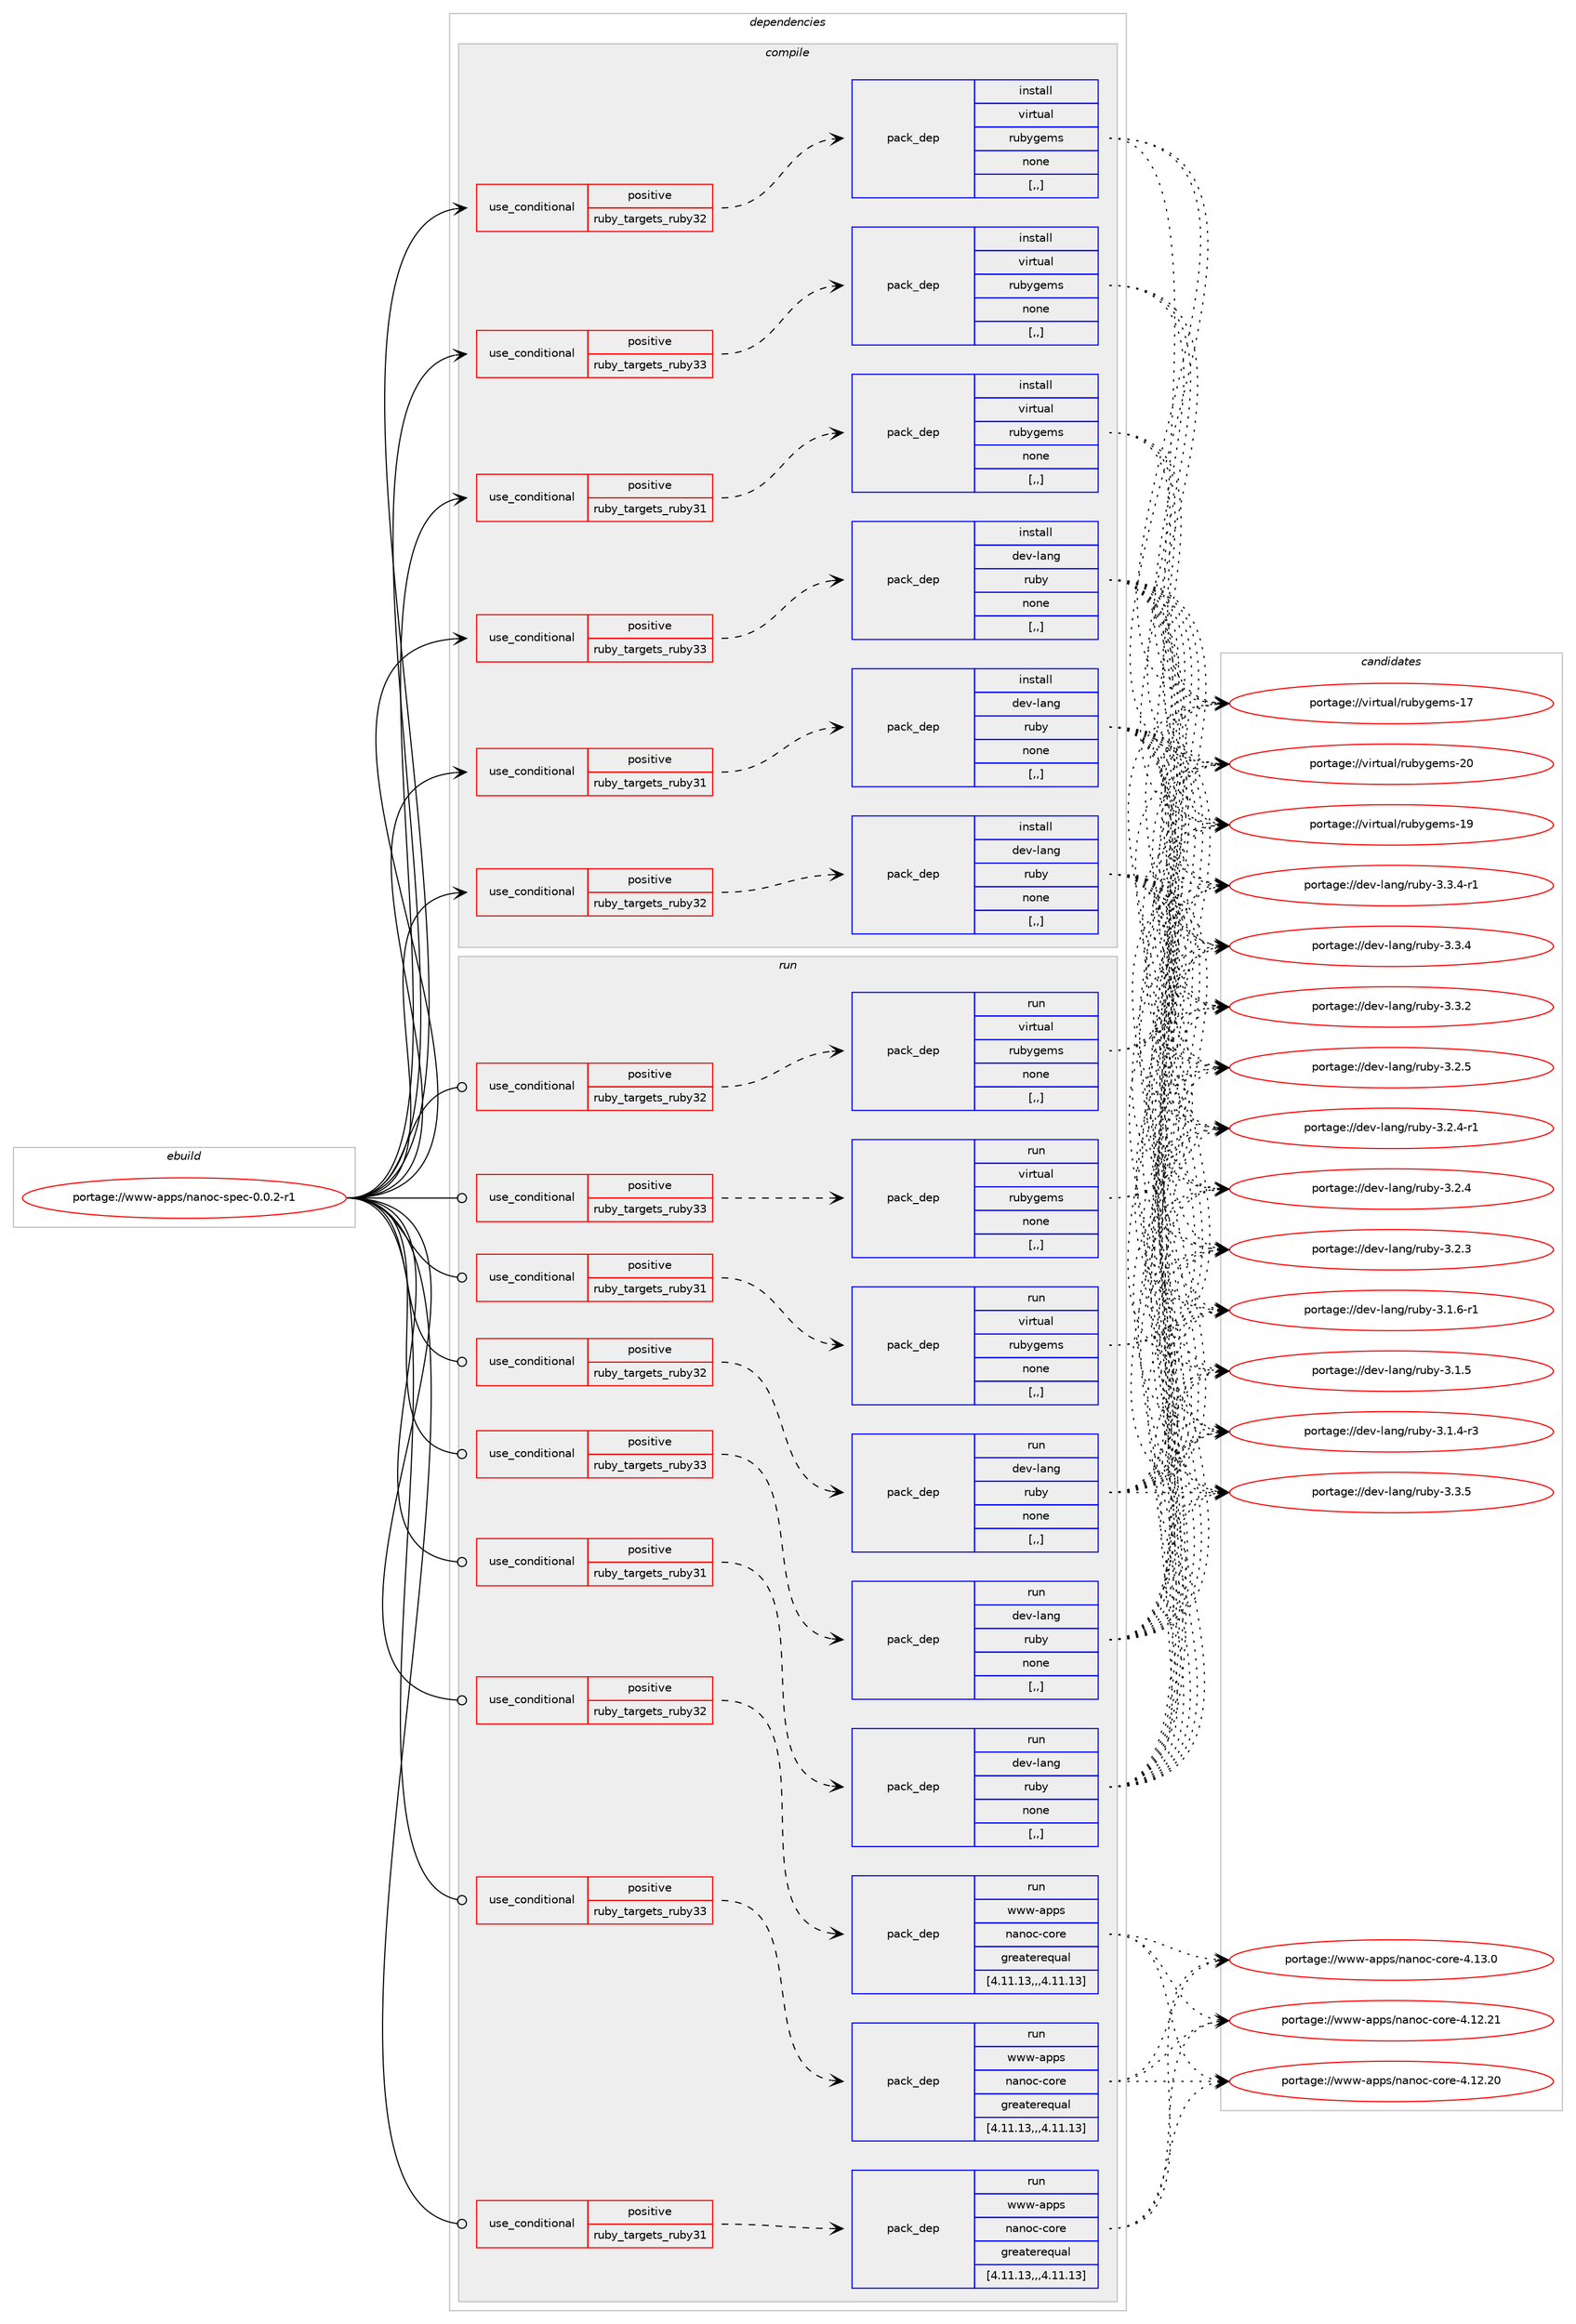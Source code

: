 digraph prolog {

# *************
# Graph options
# *************

newrank=true;
concentrate=true;
compound=true;
graph [rankdir=LR,fontname=Helvetica,fontsize=10,ranksep=1.5];#, ranksep=2.5, nodesep=0.2];
edge  [arrowhead=vee];
node  [fontname=Helvetica,fontsize=10];

# **********
# The ebuild
# **********

subgraph cluster_leftcol {
color=gray;
label=<<i>ebuild</i>>;
id [label="portage://www-apps/nanoc-spec-0.0.2-r1", color=red, width=4, href="../www-apps/nanoc-spec-0.0.2-r1.svg"];
}

# ****************
# The dependencies
# ****************

subgraph cluster_midcol {
color=gray;
label=<<i>dependencies</i>>;
subgraph cluster_compile {
fillcolor="#eeeeee";
style=filled;
label=<<i>compile</i>>;
subgraph cond253622 {
dependency959221 [label=<<TABLE BORDER="0" CELLBORDER="1" CELLSPACING="0" CELLPADDING="4"><TR><TD ROWSPAN="3" CELLPADDING="10">use_conditional</TD></TR><TR><TD>positive</TD></TR><TR><TD>ruby_targets_ruby31</TD></TR></TABLE>>, shape=none, color=red];
subgraph pack698568 {
dependency959222 [label=<<TABLE BORDER="0" CELLBORDER="1" CELLSPACING="0" CELLPADDING="4" WIDTH="220"><TR><TD ROWSPAN="6" CELLPADDING="30">pack_dep</TD></TR><TR><TD WIDTH="110">install</TD></TR><TR><TD>dev-lang</TD></TR><TR><TD>ruby</TD></TR><TR><TD>none</TD></TR><TR><TD>[,,]</TD></TR></TABLE>>, shape=none, color=blue];
}
dependency959221:e -> dependency959222:w [weight=20,style="dashed",arrowhead="vee"];
}
id:e -> dependency959221:w [weight=20,style="solid",arrowhead="vee"];
subgraph cond253623 {
dependency959223 [label=<<TABLE BORDER="0" CELLBORDER="1" CELLSPACING="0" CELLPADDING="4"><TR><TD ROWSPAN="3" CELLPADDING="10">use_conditional</TD></TR><TR><TD>positive</TD></TR><TR><TD>ruby_targets_ruby31</TD></TR></TABLE>>, shape=none, color=red];
subgraph pack698569 {
dependency959224 [label=<<TABLE BORDER="0" CELLBORDER="1" CELLSPACING="0" CELLPADDING="4" WIDTH="220"><TR><TD ROWSPAN="6" CELLPADDING="30">pack_dep</TD></TR><TR><TD WIDTH="110">install</TD></TR><TR><TD>virtual</TD></TR><TR><TD>rubygems</TD></TR><TR><TD>none</TD></TR><TR><TD>[,,]</TD></TR></TABLE>>, shape=none, color=blue];
}
dependency959223:e -> dependency959224:w [weight=20,style="dashed",arrowhead="vee"];
}
id:e -> dependency959223:w [weight=20,style="solid",arrowhead="vee"];
subgraph cond253624 {
dependency959225 [label=<<TABLE BORDER="0" CELLBORDER="1" CELLSPACING="0" CELLPADDING="4"><TR><TD ROWSPAN="3" CELLPADDING="10">use_conditional</TD></TR><TR><TD>positive</TD></TR><TR><TD>ruby_targets_ruby32</TD></TR></TABLE>>, shape=none, color=red];
subgraph pack698570 {
dependency959226 [label=<<TABLE BORDER="0" CELLBORDER="1" CELLSPACING="0" CELLPADDING="4" WIDTH="220"><TR><TD ROWSPAN="6" CELLPADDING="30">pack_dep</TD></TR><TR><TD WIDTH="110">install</TD></TR><TR><TD>dev-lang</TD></TR><TR><TD>ruby</TD></TR><TR><TD>none</TD></TR><TR><TD>[,,]</TD></TR></TABLE>>, shape=none, color=blue];
}
dependency959225:e -> dependency959226:w [weight=20,style="dashed",arrowhead="vee"];
}
id:e -> dependency959225:w [weight=20,style="solid",arrowhead="vee"];
subgraph cond253625 {
dependency959227 [label=<<TABLE BORDER="0" CELLBORDER="1" CELLSPACING="0" CELLPADDING="4"><TR><TD ROWSPAN="3" CELLPADDING="10">use_conditional</TD></TR><TR><TD>positive</TD></TR><TR><TD>ruby_targets_ruby32</TD></TR></TABLE>>, shape=none, color=red];
subgraph pack698571 {
dependency959228 [label=<<TABLE BORDER="0" CELLBORDER="1" CELLSPACING="0" CELLPADDING="4" WIDTH="220"><TR><TD ROWSPAN="6" CELLPADDING="30">pack_dep</TD></TR><TR><TD WIDTH="110">install</TD></TR><TR><TD>virtual</TD></TR><TR><TD>rubygems</TD></TR><TR><TD>none</TD></TR><TR><TD>[,,]</TD></TR></TABLE>>, shape=none, color=blue];
}
dependency959227:e -> dependency959228:w [weight=20,style="dashed",arrowhead="vee"];
}
id:e -> dependency959227:w [weight=20,style="solid",arrowhead="vee"];
subgraph cond253626 {
dependency959229 [label=<<TABLE BORDER="0" CELLBORDER="1" CELLSPACING="0" CELLPADDING="4"><TR><TD ROWSPAN="3" CELLPADDING="10">use_conditional</TD></TR><TR><TD>positive</TD></TR><TR><TD>ruby_targets_ruby33</TD></TR></TABLE>>, shape=none, color=red];
subgraph pack698572 {
dependency959230 [label=<<TABLE BORDER="0" CELLBORDER="1" CELLSPACING="0" CELLPADDING="4" WIDTH="220"><TR><TD ROWSPAN="6" CELLPADDING="30">pack_dep</TD></TR><TR><TD WIDTH="110">install</TD></TR><TR><TD>dev-lang</TD></TR><TR><TD>ruby</TD></TR><TR><TD>none</TD></TR><TR><TD>[,,]</TD></TR></TABLE>>, shape=none, color=blue];
}
dependency959229:e -> dependency959230:w [weight=20,style="dashed",arrowhead="vee"];
}
id:e -> dependency959229:w [weight=20,style="solid",arrowhead="vee"];
subgraph cond253627 {
dependency959231 [label=<<TABLE BORDER="0" CELLBORDER="1" CELLSPACING="0" CELLPADDING="4"><TR><TD ROWSPAN="3" CELLPADDING="10">use_conditional</TD></TR><TR><TD>positive</TD></TR><TR><TD>ruby_targets_ruby33</TD></TR></TABLE>>, shape=none, color=red];
subgraph pack698573 {
dependency959232 [label=<<TABLE BORDER="0" CELLBORDER="1" CELLSPACING="0" CELLPADDING="4" WIDTH="220"><TR><TD ROWSPAN="6" CELLPADDING="30">pack_dep</TD></TR><TR><TD WIDTH="110">install</TD></TR><TR><TD>virtual</TD></TR><TR><TD>rubygems</TD></TR><TR><TD>none</TD></TR><TR><TD>[,,]</TD></TR></TABLE>>, shape=none, color=blue];
}
dependency959231:e -> dependency959232:w [weight=20,style="dashed",arrowhead="vee"];
}
id:e -> dependency959231:w [weight=20,style="solid",arrowhead="vee"];
}
subgraph cluster_compileandrun {
fillcolor="#eeeeee";
style=filled;
label=<<i>compile and run</i>>;
}
subgraph cluster_run {
fillcolor="#eeeeee";
style=filled;
label=<<i>run</i>>;
subgraph cond253628 {
dependency959233 [label=<<TABLE BORDER="0" CELLBORDER="1" CELLSPACING="0" CELLPADDING="4"><TR><TD ROWSPAN="3" CELLPADDING="10">use_conditional</TD></TR><TR><TD>positive</TD></TR><TR><TD>ruby_targets_ruby31</TD></TR></TABLE>>, shape=none, color=red];
subgraph pack698574 {
dependency959234 [label=<<TABLE BORDER="0" CELLBORDER="1" CELLSPACING="0" CELLPADDING="4" WIDTH="220"><TR><TD ROWSPAN="6" CELLPADDING="30">pack_dep</TD></TR><TR><TD WIDTH="110">run</TD></TR><TR><TD>dev-lang</TD></TR><TR><TD>ruby</TD></TR><TR><TD>none</TD></TR><TR><TD>[,,]</TD></TR></TABLE>>, shape=none, color=blue];
}
dependency959233:e -> dependency959234:w [weight=20,style="dashed",arrowhead="vee"];
}
id:e -> dependency959233:w [weight=20,style="solid",arrowhead="odot"];
subgraph cond253629 {
dependency959235 [label=<<TABLE BORDER="0" CELLBORDER="1" CELLSPACING="0" CELLPADDING="4"><TR><TD ROWSPAN="3" CELLPADDING="10">use_conditional</TD></TR><TR><TD>positive</TD></TR><TR><TD>ruby_targets_ruby31</TD></TR></TABLE>>, shape=none, color=red];
subgraph pack698575 {
dependency959236 [label=<<TABLE BORDER="0" CELLBORDER="1" CELLSPACING="0" CELLPADDING="4" WIDTH="220"><TR><TD ROWSPAN="6" CELLPADDING="30">pack_dep</TD></TR><TR><TD WIDTH="110">run</TD></TR><TR><TD>virtual</TD></TR><TR><TD>rubygems</TD></TR><TR><TD>none</TD></TR><TR><TD>[,,]</TD></TR></TABLE>>, shape=none, color=blue];
}
dependency959235:e -> dependency959236:w [weight=20,style="dashed",arrowhead="vee"];
}
id:e -> dependency959235:w [weight=20,style="solid",arrowhead="odot"];
subgraph cond253630 {
dependency959237 [label=<<TABLE BORDER="0" CELLBORDER="1" CELLSPACING="0" CELLPADDING="4"><TR><TD ROWSPAN="3" CELLPADDING="10">use_conditional</TD></TR><TR><TD>positive</TD></TR><TR><TD>ruby_targets_ruby31</TD></TR></TABLE>>, shape=none, color=red];
subgraph pack698576 {
dependency959238 [label=<<TABLE BORDER="0" CELLBORDER="1" CELLSPACING="0" CELLPADDING="4" WIDTH="220"><TR><TD ROWSPAN="6" CELLPADDING="30">pack_dep</TD></TR><TR><TD WIDTH="110">run</TD></TR><TR><TD>www-apps</TD></TR><TR><TD>nanoc-core</TD></TR><TR><TD>greaterequal</TD></TR><TR><TD>[4.11.13,,,4.11.13]</TD></TR></TABLE>>, shape=none, color=blue];
}
dependency959237:e -> dependency959238:w [weight=20,style="dashed",arrowhead="vee"];
}
id:e -> dependency959237:w [weight=20,style="solid",arrowhead="odot"];
subgraph cond253631 {
dependency959239 [label=<<TABLE BORDER="0" CELLBORDER="1" CELLSPACING="0" CELLPADDING="4"><TR><TD ROWSPAN="3" CELLPADDING="10">use_conditional</TD></TR><TR><TD>positive</TD></TR><TR><TD>ruby_targets_ruby32</TD></TR></TABLE>>, shape=none, color=red];
subgraph pack698577 {
dependency959240 [label=<<TABLE BORDER="0" CELLBORDER="1" CELLSPACING="0" CELLPADDING="4" WIDTH="220"><TR><TD ROWSPAN="6" CELLPADDING="30">pack_dep</TD></TR><TR><TD WIDTH="110">run</TD></TR><TR><TD>dev-lang</TD></TR><TR><TD>ruby</TD></TR><TR><TD>none</TD></TR><TR><TD>[,,]</TD></TR></TABLE>>, shape=none, color=blue];
}
dependency959239:e -> dependency959240:w [weight=20,style="dashed",arrowhead="vee"];
}
id:e -> dependency959239:w [weight=20,style="solid",arrowhead="odot"];
subgraph cond253632 {
dependency959241 [label=<<TABLE BORDER="0" CELLBORDER="1" CELLSPACING="0" CELLPADDING="4"><TR><TD ROWSPAN="3" CELLPADDING="10">use_conditional</TD></TR><TR><TD>positive</TD></TR><TR><TD>ruby_targets_ruby32</TD></TR></TABLE>>, shape=none, color=red];
subgraph pack698578 {
dependency959242 [label=<<TABLE BORDER="0" CELLBORDER="1" CELLSPACING="0" CELLPADDING="4" WIDTH="220"><TR><TD ROWSPAN="6" CELLPADDING="30">pack_dep</TD></TR><TR><TD WIDTH="110">run</TD></TR><TR><TD>virtual</TD></TR><TR><TD>rubygems</TD></TR><TR><TD>none</TD></TR><TR><TD>[,,]</TD></TR></TABLE>>, shape=none, color=blue];
}
dependency959241:e -> dependency959242:w [weight=20,style="dashed",arrowhead="vee"];
}
id:e -> dependency959241:w [weight=20,style="solid",arrowhead="odot"];
subgraph cond253633 {
dependency959243 [label=<<TABLE BORDER="0" CELLBORDER="1" CELLSPACING="0" CELLPADDING="4"><TR><TD ROWSPAN="3" CELLPADDING="10">use_conditional</TD></TR><TR><TD>positive</TD></TR><TR><TD>ruby_targets_ruby32</TD></TR></TABLE>>, shape=none, color=red];
subgraph pack698579 {
dependency959244 [label=<<TABLE BORDER="0" CELLBORDER="1" CELLSPACING="0" CELLPADDING="4" WIDTH="220"><TR><TD ROWSPAN="6" CELLPADDING="30">pack_dep</TD></TR><TR><TD WIDTH="110">run</TD></TR><TR><TD>www-apps</TD></TR><TR><TD>nanoc-core</TD></TR><TR><TD>greaterequal</TD></TR><TR><TD>[4.11.13,,,4.11.13]</TD></TR></TABLE>>, shape=none, color=blue];
}
dependency959243:e -> dependency959244:w [weight=20,style="dashed",arrowhead="vee"];
}
id:e -> dependency959243:w [weight=20,style="solid",arrowhead="odot"];
subgraph cond253634 {
dependency959245 [label=<<TABLE BORDER="0" CELLBORDER="1" CELLSPACING="0" CELLPADDING="4"><TR><TD ROWSPAN="3" CELLPADDING="10">use_conditional</TD></TR><TR><TD>positive</TD></TR><TR><TD>ruby_targets_ruby33</TD></TR></TABLE>>, shape=none, color=red];
subgraph pack698580 {
dependency959246 [label=<<TABLE BORDER="0" CELLBORDER="1" CELLSPACING="0" CELLPADDING="4" WIDTH="220"><TR><TD ROWSPAN="6" CELLPADDING="30">pack_dep</TD></TR><TR><TD WIDTH="110">run</TD></TR><TR><TD>dev-lang</TD></TR><TR><TD>ruby</TD></TR><TR><TD>none</TD></TR><TR><TD>[,,]</TD></TR></TABLE>>, shape=none, color=blue];
}
dependency959245:e -> dependency959246:w [weight=20,style="dashed",arrowhead="vee"];
}
id:e -> dependency959245:w [weight=20,style="solid",arrowhead="odot"];
subgraph cond253635 {
dependency959247 [label=<<TABLE BORDER="0" CELLBORDER="1" CELLSPACING="0" CELLPADDING="4"><TR><TD ROWSPAN="3" CELLPADDING="10">use_conditional</TD></TR><TR><TD>positive</TD></TR><TR><TD>ruby_targets_ruby33</TD></TR></TABLE>>, shape=none, color=red];
subgraph pack698581 {
dependency959248 [label=<<TABLE BORDER="0" CELLBORDER="1" CELLSPACING="0" CELLPADDING="4" WIDTH="220"><TR><TD ROWSPAN="6" CELLPADDING="30">pack_dep</TD></TR><TR><TD WIDTH="110">run</TD></TR><TR><TD>virtual</TD></TR><TR><TD>rubygems</TD></TR><TR><TD>none</TD></TR><TR><TD>[,,]</TD></TR></TABLE>>, shape=none, color=blue];
}
dependency959247:e -> dependency959248:w [weight=20,style="dashed",arrowhead="vee"];
}
id:e -> dependency959247:w [weight=20,style="solid",arrowhead="odot"];
subgraph cond253636 {
dependency959249 [label=<<TABLE BORDER="0" CELLBORDER="1" CELLSPACING="0" CELLPADDING="4"><TR><TD ROWSPAN="3" CELLPADDING="10">use_conditional</TD></TR><TR><TD>positive</TD></TR><TR><TD>ruby_targets_ruby33</TD></TR></TABLE>>, shape=none, color=red];
subgraph pack698582 {
dependency959250 [label=<<TABLE BORDER="0" CELLBORDER="1" CELLSPACING="0" CELLPADDING="4" WIDTH="220"><TR><TD ROWSPAN="6" CELLPADDING="30">pack_dep</TD></TR><TR><TD WIDTH="110">run</TD></TR><TR><TD>www-apps</TD></TR><TR><TD>nanoc-core</TD></TR><TR><TD>greaterequal</TD></TR><TR><TD>[4.11.13,,,4.11.13]</TD></TR></TABLE>>, shape=none, color=blue];
}
dependency959249:e -> dependency959250:w [weight=20,style="dashed",arrowhead="vee"];
}
id:e -> dependency959249:w [weight=20,style="solid",arrowhead="odot"];
}
}

# **************
# The candidates
# **************

subgraph cluster_choices {
rank=same;
color=gray;
label=<<i>candidates</i>>;

subgraph choice698568 {
color=black;
nodesep=1;
choice10010111845108971101034711411798121455146514653 [label="portage://dev-lang/ruby-3.3.5", color=red, width=4,href="../dev-lang/ruby-3.3.5.svg"];
choice100101118451089711010347114117981214551465146524511449 [label="portage://dev-lang/ruby-3.3.4-r1", color=red, width=4,href="../dev-lang/ruby-3.3.4-r1.svg"];
choice10010111845108971101034711411798121455146514652 [label="portage://dev-lang/ruby-3.3.4", color=red, width=4,href="../dev-lang/ruby-3.3.4.svg"];
choice10010111845108971101034711411798121455146514650 [label="portage://dev-lang/ruby-3.3.2", color=red, width=4,href="../dev-lang/ruby-3.3.2.svg"];
choice10010111845108971101034711411798121455146504653 [label="portage://dev-lang/ruby-3.2.5", color=red, width=4,href="../dev-lang/ruby-3.2.5.svg"];
choice100101118451089711010347114117981214551465046524511449 [label="portage://dev-lang/ruby-3.2.4-r1", color=red, width=4,href="../dev-lang/ruby-3.2.4-r1.svg"];
choice10010111845108971101034711411798121455146504652 [label="portage://dev-lang/ruby-3.2.4", color=red, width=4,href="../dev-lang/ruby-3.2.4.svg"];
choice10010111845108971101034711411798121455146504651 [label="portage://dev-lang/ruby-3.2.3", color=red, width=4,href="../dev-lang/ruby-3.2.3.svg"];
choice100101118451089711010347114117981214551464946544511449 [label="portage://dev-lang/ruby-3.1.6-r1", color=red, width=4,href="../dev-lang/ruby-3.1.6-r1.svg"];
choice10010111845108971101034711411798121455146494653 [label="portage://dev-lang/ruby-3.1.5", color=red, width=4,href="../dev-lang/ruby-3.1.5.svg"];
choice100101118451089711010347114117981214551464946524511451 [label="portage://dev-lang/ruby-3.1.4-r3", color=red, width=4,href="../dev-lang/ruby-3.1.4-r3.svg"];
dependency959222:e -> choice10010111845108971101034711411798121455146514653:w [style=dotted,weight="100"];
dependency959222:e -> choice100101118451089711010347114117981214551465146524511449:w [style=dotted,weight="100"];
dependency959222:e -> choice10010111845108971101034711411798121455146514652:w [style=dotted,weight="100"];
dependency959222:e -> choice10010111845108971101034711411798121455146514650:w [style=dotted,weight="100"];
dependency959222:e -> choice10010111845108971101034711411798121455146504653:w [style=dotted,weight="100"];
dependency959222:e -> choice100101118451089711010347114117981214551465046524511449:w [style=dotted,weight="100"];
dependency959222:e -> choice10010111845108971101034711411798121455146504652:w [style=dotted,weight="100"];
dependency959222:e -> choice10010111845108971101034711411798121455146504651:w [style=dotted,weight="100"];
dependency959222:e -> choice100101118451089711010347114117981214551464946544511449:w [style=dotted,weight="100"];
dependency959222:e -> choice10010111845108971101034711411798121455146494653:w [style=dotted,weight="100"];
dependency959222:e -> choice100101118451089711010347114117981214551464946524511451:w [style=dotted,weight="100"];
}
subgraph choice698569 {
color=black;
nodesep=1;
choice118105114116117971084711411798121103101109115455048 [label="portage://virtual/rubygems-20", color=red, width=4,href="../virtual/rubygems-20.svg"];
choice118105114116117971084711411798121103101109115454957 [label="portage://virtual/rubygems-19", color=red, width=4,href="../virtual/rubygems-19.svg"];
choice118105114116117971084711411798121103101109115454955 [label="portage://virtual/rubygems-17", color=red, width=4,href="../virtual/rubygems-17.svg"];
dependency959224:e -> choice118105114116117971084711411798121103101109115455048:w [style=dotted,weight="100"];
dependency959224:e -> choice118105114116117971084711411798121103101109115454957:w [style=dotted,weight="100"];
dependency959224:e -> choice118105114116117971084711411798121103101109115454955:w [style=dotted,weight="100"];
}
subgraph choice698570 {
color=black;
nodesep=1;
choice10010111845108971101034711411798121455146514653 [label="portage://dev-lang/ruby-3.3.5", color=red, width=4,href="../dev-lang/ruby-3.3.5.svg"];
choice100101118451089711010347114117981214551465146524511449 [label="portage://dev-lang/ruby-3.3.4-r1", color=red, width=4,href="../dev-lang/ruby-3.3.4-r1.svg"];
choice10010111845108971101034711411798121455146514652 [label="portage://dev-lang/ruby-3.3.4", color=red, width=4,href="../dev-lang/ruby-3.3.4.svg"];
choice10010111845108971101034711411798121455146514650 [label="portage://dev-lang/ruby-3.3.2", color=red, width=4,href="../dev-lang/ruby-3.3.2.svg"];
choice10010111845108971101034711411798121455146504653 [label="portage://dev-lang/ruby-3.2.5", color=red, width=4,href="../dev-lang/ruby-3.2.5.svg"];
choice100101118451089711010347114117981214551465046524511449 [label="portage://dev-lang/ruby-3.2.4-r1", color=red, width=4,href="../dev-lang/ruby-3.2.4-r1.svg"];
choice10010111845108971101034711411798121455146504652 [label="portage://dev-lang/ruby-3.2.4", color=red, width=4,href="../dev-lang/ruby-3.2.4.svg"];
choice10010111845108971101034711411798121455146504651 [label="portage://dev-lang/ruby-3.2.3", color=red, width=4,href="../dev-lang/ruby-3.2.3.svg"];
choice100101118451089711010347114117981214551464946544511449 [label="portage://dev-lang/ruby-3.1.6-r1", color=red, width=4,href="../dev-lang/ruby-3.1.6-r1.svg"];
choice10010111845108971101034711411798121455146494653 [label="portage://dev-lang/ruby-3.1.5", color=red, width=4,href="../dev-lang/ruby-3.1.5.svg"];
choice100101118451089711010347114117981214551464946524511451 [label="portage://dev-lang/ruby-3.1.4-r3", color=red, width=4,href="../dev-lang/ruby-3.1.4-r3.svg"];
dependency959226:e -> choice10010111845108971101034711411798121455146514653:w [style=dotted,weight="100"];
dependency959226:e -> choice100101118451089711010347114117981214551465146524511449:w [style=dotted,weight="100"];
dependency959226:e -> choice10010111845108971101034711411798121455146514652:w [style=dotted,weight="100"];
dependency959226:e -> choice10010111845108971101034711411798121455146514650:w [style=dotted,weight="100"];
dependency959226:e -> choice10010111845108971101034711411798121455146504653:w [style=dotted,weight="100"];
dependency959226:e -> choice100101118451089711010347114117981214551465046524511449:w [style=dotted,weight="100"];
dependency959226:e -> choice10010111845108971101034711411798121455146504652:w [style=dotted,weight="100"];
dependency959226:e -> choice10010111845108971101034711411798121455146504651:w [style=dotted,weight="100"];
dependency959226:e -> choice100101118451089711010347114117981214551464946544511449:w [style=dotted,weight="100"];
dependency959226:e -> choice10010111845108971101034711411798121455146494653:w [style=dotted,weight="100"];
dependency959226:e -> choice100101118451089711010347114117981214551464946524511451:w [style=dotted,weight="100"];
}
subgraph choice698571 {
color=black;
nodesep=1;
choice118105114116117971084711411798121103101109115455048 [label="portage://virtual/rubygems-20", color=red, width=4,href="../virtual/rubygems-20.svg"];
choice118105114116117971084711411798121103101109115454957 [label="portage://virtual/rubygems-19", color=red, width=4,href="../virtual/rubygems-19.svg"];
choice118105114116117971084711411798121103101109115454955 [label="portage://virtual/rubygems-17", color=red, width=4,href="../virtual/rubygems-17.svg"];
dependency959228:e -> choice118105114116117971084711411798121103101109115455048:w [style=dotted,weight="100"];
dependency959228:e -> choice118105114116117971084711411798121103101109115454957:w [style=dotted,weight="100"];
dependency959228:e -> choice118105114116117971084711411798121103101109115454955:w [style=dotted,weight="100"];
}
subgraph choice698572 {
color=black;
nodesep=1;
choice10010111845108971101034711411798121455146514653 [label="portage://dev-lang/ruby-3.3.5", color=red, width=4,href="../dev-lang/ruby-3.3.5.svg"];
choice100101118451089711010347114117981214551465146524511449 [label="portage://dev-lang/ruby-3.3.4-r1", color=red, width=4,href="../dev-lang/ruby-3.3.4-r1.svg"];
choice10010111845108971101034711411798121455146514652 [label="portage://dev-lang/ruby-3.3.4", color=red, width=4,href="../dev-lang/ruby-3.3.4.svg"];
choice10010111845108971101034711411798121455146514650 [label="portage://dev-lang/ruby-3.3.2", color=red, width=4,href="../dev-lang/ruby-3.3.2.svg"];
choice10010111845108971101034711411798121455146504653 [label="portage://dev-lang/ruby-3.2.5", color=red, width=4,href="../dev-lang/ruby-3.2.5.svg"];
choice100101118451089711010347114117981214551465046524511449 [label="portage://dev-lang/ruby-3.2.4-r1", color=red, width=4,href="../dev-lang/ruby-3.2.4-r1.svg"];
choice10010111845108971101034711411798121455146504652 [label="portage://dev-lang/ruby-3.2.4", color=red, width=4,href="../dev-lang/ruby-3.2.4.svg"];
choice10010111845108971101034711411798121455146504651 [label="portage://dev-lang/ruby-3.2.3", color=red, width=4,href="../dev-lang/ruby-3.2.3.svg"];
choice100101118451089711010347114117981214551464946544511449 [label="portage://dev-lang/ruby-3.1.6-r1", color=red, width=4,href="../dev-lang/ruby-3.1.6-r1.svg"];
choice10010111845108971101034711411798121455146494653 [label="portage://dev-lang/ruby-3.1.5", color=red, width=4,href="../dev-lang/ruby-3.1.5.svg"];
choice100101118451089711010347114117981214551464946524511451 [label="portage://dev-lang/ruby-3.1.4-r3", color=red, width=4,href="../dev-lang/ruby-3.1.4-r3.svg"];
dependency959230:e -> choice10010111845108971101034711411798121455146514653:w [style=dotted,weight="100"];
dependency959230:e -> choice100101118451089711010347114117981214551465146524511449:w [style=dotted,weight="100"];
dependency959230:e -> choice10010111845108971101034711411798121455146514652:w [style=dotted,weight="100"];
dependency959230:e -> choice10010111845108971101034711411798121455146514650:w [style=dotted,weight="100"];
dependency959230:e -> choice10010111845108971101034711411798121455146504653:w [style=dotted,weight="100"];
dependency959230:e -> choice100101118451089711010347114117981214551465046524511449:w [style=dotted,weight="100"];
dependency959230:e -> choice10010111845108971101034711411798121455146504652:w [style=dotted,weight="100"];
dependency959230:e -> choice10010111845108971101034711411798121455146504651:w [style=dotted,weight="100"];
dependency959230:e -> choice100101118451089711010347114117981214551464946544511449:w [style=dotted,weight="100"];
dependency959230:e -> choice10010111845108971101034711411798121455146494653:w [style=dotted,weight="100"];
dependency959230:e -> choice100101118451089711010347114117981214551464946524511451:w [style=dotted,weight="100"];
}
subgraph choice698573 {
color=black;
nodesep=1;
choice118105114116117971084711411798121103101109115455048 [label="portage://virtual/rubygems-20", color=red, width=4,href="../virtual/rubygems-20.svg"];
choice118105114116117971084711411798121103101109115454957 [label="portage://virtual/rubygems-19", color=red, width=4,href="../virtual/rubygems-19.svg"];
choice118105114116117971084711411798121103101109115454955 [label="portage://virtual/rubygems-17", color=red, width=4,href="../virtual/rubygems-17.svg"];
dependency959232:e -> choice118105114116117971084711411798121103101109115455048:w [style=dotted,weight="100"];
dependency959232:e -> choice118105114116117971084711411798121103101109115454957:w [style=dotted,weight="100"];
dependency959232:e -> choice118105114116117971084711411798121103101109115454955:w [style=dotted,weight="100"];
}
subgraph choice698574 {
color=black;
nodesep=1;
choice10010111845108971101034711411798121455146514653 [label="portage://dev-lang/ruby-3.3.5", color=red, width=4,href="../dev-lang/ruby-3.3.5.svg"];
choice100101118451089711010347114117981214551465146524511449 [label="portage://dev-lang/ruby-3.3.4-r1", color=red, width=4,href="../dev-lang/ruby-3.3.4-r1.svg"];
choice10010111845108971101034711411798121455146514652 [label="portage://dev-lang/ruby-3.3.4", color=red, width=4,href="../dev-lang/ruby-3.3.4.svg"];
choice10010111845108971101034711411798121455146514650 [label="portage://dev-lang/ruby-3.3.2", color=red, width=4,href="../dev-lang/ruby-3.3.2.svg"];
choice10010111845108971101034711411798121455146504653 [label="portage://dev-lang/ruby-3.2.5", color=red, width=4,href="../dev-lang/ruby-3.2.5.svg"];
choice100101118451089711010347114117981214551465046524511449 [label="portage://dev-lang/ruby-3.2.4-r1", color=red, width=4,href="../dev-lang/ruby-3.2.4-r1.svg"];
choice10010111845108971101034711411798121455146504652 [label="portage://dev-lang/ruby-3.2.4", color=red, width=4,href="../dev-lang/ruby-3.2.4.svg"];
choice10010111845108971101034711411798121455146504651 [label="portage://dev-lang/ruby-3.2.3", color=red, width=4,href="../dev-lang/ruby-3.2.3.svg"];
choice100101118451089711010347114117981214551464946544511449 [label="portage://dev-lang/ruby-3.1.6-r1", color=red, width=4,href="../dev-lang/ruby-3.1.6-r1.svg"];
choice10010111845108971101034711411798121455146494653 [label="portage://dev-lang/ruby-3.1.5", color=red, width=4,href="../dev-lang/ruby-3.1.5.svg"];
choice100101118451089711010347114117981214551464946524511451 [label="portage://dev-lang/ruby-3.1.4-r3", color=red, width=4,href="../dev-lang/ruby-3.1.4-r3.svg"];
dependency959234:e -> choice10010111845108971101034711411798121455146514653:w [style=dotted,weight="100"];
dependency959234:e -> choice100101118451089711010347114117981214551465146524511449:w [style=dotted,weight="100"];
dependency959234:e -> choice10010111845108971101034711411798121455146514652:w [style=dotted,weight="100"];
dependency959234:e -> choice10010111845108971101034711411798121455146514650:w [style=dotted,weight="100"];
dependency959234:e -> choice10010111845108971101034711411798121455146504653:w [style=dotted,weight="100"];
dependency959234:e -> choice100101118451089711010347114117981214551465046524511449:w [style=dotted,weight="100"];
dependency959234:e -> choice10010111845108971101034711411798121455146504652:w [style=dotted,weight="100"];
dependency959234:e -> choice10010111845108971101034711411798121455146504651:w [style=dotted,weight="100"];
dependency959234:e -> choice100101118451089711010347114117981214551464946544511449:w [style=dotted,weight="100"];
dependency959234:e -> choice10010111845108971101034711411798121455146494653:w [style=dotted,weight="100"];
dependency959234:e -> choice100101118451089711010347114117981214551464946524511451:w [style=dotted,weight="100"];
}
subgraph choice698575 {
color=black;
nodesep=1;
choice118105114116117971084711411798121103101109115455048 [label="portage://virtual/rubygems-20", color=red, width=4,href="../virtual/rubygems-20.svg"];
choice118105114116117971084711411798121103101109115454957 [label="portage://virtual/rubygems-19", color=red, width=4,href="../virtual/rubygems-19.svg"];
choice118105114116117971084711411798121103101109115454955 [label="portage://virtual/rubygems-17", color=red, width=4,href="../virtual/rubygems-17.svg"];
dependency959236:e -> choice118105114116117971084711411798121103101109115455048:w [style=dotted,weight="100"];
dependency959236:e -> choice118105114116117971084711411798121103101109115454957:w [style=dotted,weight="100"];
dependency959236:e -> choice118105114116117971084711411798121103101109115454955:w [style=dotted,weight="100"];
}
subgraph choice698576 {
color=black;
nodesep=1;
choice1191191194597112112115471109711011199459911111410145524649514648 [label="portage://www-apps/nanoc-core-4.13.0", color=red, width=4,href="../www-apps/nanoc-core-4.13.0.svg"];
choice119119119459711211211547110971101119945991111141014552464950465049 [label="portage://www-apps/nanoc-core-4.12.21", color=red, width=4,href="../www-apps/nanoc-core-4.12.21.svg"];
choice119119119459711211211547110971101119945991111141014552464950465048 [label="portage://www-apps/nanoc-core-4.12.20", color=red, width=4,href="../www-apps/nanoc-core-4.12.20.svg"];
dependency959238:e -> choice1191191194597112112115471109711011199459911111410145524649514648:w [style=dotted,weight="100"];
dependency959238:e -> choice119119119459711211211547110971101119945991111141014552464950465049:w [style=dotted,weight="100"];
dependency959238:e -> choice119119119459711211211547110971101119945991111141014552464950465048:w [style=dotted,weight="100"];
}
subgraph choice698577 {
color=black;
nodesep=1;
choice10010111845108971101034711411798121455146514653 [label="portage://dev-lang/ruby-3.3.5", color=red, width=4,href="../dev-lang/ruby-3.3.5.svg"];
choice100101118451089711010347114117981214551465146524511449 [label="portage://dev-lang/ruby-3.3.4-r1", color=red, width=4,href="../dev-lang/ruby-3.3.4-r1.svg"];
choice10010111845108971101034711411798121455146514652 [label="portage://dev-lang/ruby-3.3.4", color=red, width=4,href="../dev-lang/ruby-3.3.4.svg"];
choice10010111845108971101034711411798121455146514650 [label="portage://dev-lang/ruby-3.3.2", color=red, width=4,href="../dev-lang/ruby-3.3.2.svg"];
choice10010111845108971101034711411798121455146504653 [label="portage://dev-lang/ruby-3.2.5", color=red, width=4,href="../dev-lang/ruby-3.2.5.svg"];
choice100101118451089711010347114117981214551465046524511449 [label="portage://dev-lang/ruby-3.2.4-r1", color=red, width=4,href="../dev-lang/ruby-3.2.4-r1.svg"];
choice10010111845108971101034711411798121455146504652 [label="portage://dev-lang/ruby-3.2.4", color=red, width=4,href="../dev-lang/ruby-3.2.4.svg"];
choice10010111845108971101034711411798121455146504651 [label="portage://dev-lang/ruby-3.2.3", color=red, width=4,href="../dev-lang/ruby-3.2.3.svg"];
choice100101118451089711010347114117981214551464946544511449 [label="portage://dev-lang/ruby-3.1.6-r1", color=red, width=4,href="../dev-lang/ruby-3.1.6-r1.svg"];
choice10010111845108971101034711411798121455146494653 [label="portage://dev-lang/ruby-3.1.5", color=red, width=4,href="../dev-lang/ruby-3.1.5.svg"];
choice100101118451089711010347114117981214551464946524511451 [label="portage://dev-lang/ruby-3.1.4-r3", color=red, width=4,href="../dev-lang/ruby-3.1.4-r3.svg"];
dependency959240:e -> choice10010111845108971101034711411798121455146514653:w [style=dotted,weight="100"];
dependency959240:e -> choice100101118451089711010347114117981214551465146524511449:w [style=dotted,weight="100"];
dependency959240:e -> choice10010111845108971101034711411798121455146514652:w [style=dotted,weight="100"];
dependency959240:e -> choice10010111845108971101034711411798121455146514650:w [style=dotted,weight="100"];
dependency959240:e -> choice10010111845108971101034711411798121455146504653:w [style=dotted,weight="100"];
dependency959240:e -> choice100101118451089711010347114117981214551465046524511449:w [style=dotted,weight="100"];
dependency959240:e -> choice10010111845108971101034711411798121455146504652:w [style=dotted,weight="100"];
dependency959240:e -> choice10010111845108971101034711411798121455146504651:w [style=dotted,weight="100"];
dependency959240:e -> choice100101118451089711010347114117981214551464946544511449:w [style=dotted,weight="100"];
dependency959240:e -> choice10010111845108971101034711411798121455146494653:w [style=dotted,weight="100"];
dependency959240:e -> choice100101118451089711010347114117981214551464946524511451:w [style=dotted,weight="100"];
}
subgraph choice698578 {
color=black;
nodesep=1;
choice118105114116117971084711411798121103101109115455048 [label="portage://virtual/rubygems-20", color=red, width=4,href="../virtual/rubygems-20.svg"];
choice118105114116117971084711411798121103101109115454957 [label="portage://virtual/rubygems-19", color=red, width=4,href="../virtual/rubygems-19.svg"];
choice118105114116117971084711411798121103101109115454955 [label="portage://virtual/rubygems-17", color=red, width=4,href="../virtual/rubygems-17.svg"];
dependency959242:e -> choice118105114116117971084711411798121103101109115455048:w [style=dotted,weight="100"];
dependency959242:e -> choice118105114116117971084711411798121103101109115454957:w [style=dotted,weight="100"];
dependency959242:e -> choice118105114116117971084711411798121103101109115454955:w [style=dotted,weight="100"];
}
subgraph choice698579 {
color=black;
nodesep=1;
choice1191191194597112112115471109711011199459911111410145524649514648 [label="portage://www-apps/nanoc-core-4.13.0", color=red, width=4,href="../www-apps/nanoc-core-4.13.0.svg"];
choice119119119459711211211547110971101119945991111141014552464950465049 [label="portage://www-apps/nanoc-core-4.12.21", color=red, width=4,href="../www-apps/nanoc-core-4.12.21.svg"];
choice119119119459711211211547110971101119945991111141014552464950465048 [label="portage://www-apps/nanoc-core-4.12.20", color=red, width=4,href="../www-apps/nanoc-core-4.12.20.svg"];
dependency959244:e -> choice1191191194597112112115471109711011199459911111410145524649514648:w [style=dotted,weight="100"];
dependency959244:e -> choice119119119459711211211547110971101119945991111141014552464950465049:w [style=dotted,weight="100"];
dependency959244:e -> choice119119119459711211211547110971101119945991111141014552464950465048:w [style=dotted,weight="100"];
}
subgraph choice698580 {
color=black;
nodesep=1;
choice10010111845108971101034711411798121455146514653 [label="portage://dev-lang/ruby-3.3.5", color=red, width=4,href="../dev-lang/ruby-3.3.5.svg"];
choice100101118451089711010347114117981214551465146524511449 [label="portage://dev-lang/ruby-3.3.4-r1", color=red, width=4,href="../dev-lang/ruby-3.3.4-r1.svg"];
choice10010111845108971101034711411798121455146514652 [label="portage://dev-lang/ruby-3.3.4", color=red, width=4,href="../dev-lang/ruby-3.3.4.svg"];
choice10010111845108971101034711411798121455146514650 [label="portage://dev-lang/ruby-3.3.2", color=red, width=4,href="../dev-lang/ruby-3.3.2.svg"];
choice10010111845108971101034711411798121455146504653 [label="portage://dev-lang/ruby-3.2.5", color=red, width=4,href="../dev-lang/ruby-3.2.5.svg"];
choice100101118451089711010347114117981214551465046524511449 [label="portage://dev-lang/ruby-3.2.4-r1", color=red, width=4,href="../dev-lang/ruby-3.2.4-r1.svg"];
choice10010111845108971101034711411798121455146504652 [label="portage://dev-lang/ruby-3.2.4", color=red, width=4,href="../dev-lang/ruby-3.2.4.svg"];
choice10010111845108971101034711411798121455146504651 [label="portage://dev-lang/ruby-3.2.3", color=red, width=4,href="../dev-lang/ruby-3.2.3.svg"];
choice100101118451089711010347114117981214551464946544511449 [label="portage://dev-lang/ruby-3.1.6-r1", color=red, width=4,href="../dev-lang/ruby-3.1.6-r1.svg"];
choice10010111845108971101034711411798121455146494653 [label="portage://dev-lang/ruby-3.1.5", color=red, width=4,href="../dev-lang/ruby-3.1.5.svg"];
choice100101118451089711010347114117981214551464946524511451 [label="portage://dev-lang/ruby-3.1.4-r3", color=red, width=4,href="../dev-lang/ruby-3.1.4-r3.svg"];
dependency959246:e -> choice10010111845108971101034711411798121455146514653:w [style=dotted,weight="100"];
dependency959246:e -> choice100101118451089711010347114117981214551465146524511449:w [style=dotted,weight="100"];
dependency959246:e -> choice10010111845108971101034711411798121455146514652:w [style=dotted,weight="100"];
dependency959246:e -> choice10010111845108971101034711411798121455146514650:w [style=dotted,weight="100"];
dependency959246:e -> choice10010111845108971101034711411798121455146504653:w [style=dotted,weight="100"];
dependency959246:e -> choice100101118451089711010347114117981214551465046524511449:w [style=dotted,weight="100"];
dependency959246:e -> choice10010111845108971101034711411798121455146504652:w [style=dotted,weight="100"];
dependency959246:e -> choice10010111845108971101034711411798121455146504651:w [style=dotted,weight="100"];
dependency959246:e -> choice100101118451089711010347114117981214551464946544511449:w [style=dotted,weight="100"];
dependency959246:e -> choice10010111845108971101034711411798121455146494653:w [style=dotted,weight="100"];
dependency959246:e -> choice100101118451089711010347114117981214551464946524511451:w [style=dotted,weight="100"];
}
subgraph choice698581 {
color=black;
nodesep=1;
choice118105114116117971084711411798121103101109115455048 [label="portage://virtual/rubygems-20", color=red, width=4,href="../virtual/rubygems-20.svg"];
choice118105114116117971084711411798121103101109115454957 [label="portage://virtual/rubygems-19", color=red, width=4,href="../virtual/rubygems-19.svg"];
choice118105114116117971084711411798121103101109115454955 [label="portage://virtual/rubygems-17", color=red, width=4,href="../virtual/rubygems-17.svg"];
dependency959248:e -> choice118105114116117971084711411798121103101109115455048:w [style=dotted,weight="100"];
dependency959248:e -> choice118105114116117971084711411798121103101109115454957:w [style=dotted,weight="100"];
dependency959248:e -> choice118105114116117971084711411798121103101109115454955:w [style=dotted,weight="100"];
}
subgraph choice698582 {
color=black;
nodesep=1;
choice1191191194597112112115471109711011199459911111410145524649514648 [label="portage://www-apps/nanoc-core-4.13.0", color=red, width=4,href="../www-apps/nanoc-core-4.13.0.svg"];
choice119119119459711211211547110971101119945991111141014552464950465049 [label="portage://www-apps/nanoc-core-4.12.21", color=red, width=4,href="../www-apps/nanoc-core-4.12.21.svg"];
choice119119119459711211211547110971101119945991111141014552464950465048 [label="portage://www-apps/nanoc-core-4.12.20", color=red, width=4,href="../www-apps/nanoc-core-4.12.20.svg"];
dependency959250:e -> choice1191191194597112112115471109711011199459911111410145524649514648:w [style=dotted,weight="100"];
dependency959250:e -> choice119119119459711211211547110971101119945991111141014552464950465049:w [style=dotted,weight="100"];
dependency959250:e -> choice119119119459711211211547110971101119945991111141014552464950465048:w [style=dotted,weight="100"];
}
}

}
